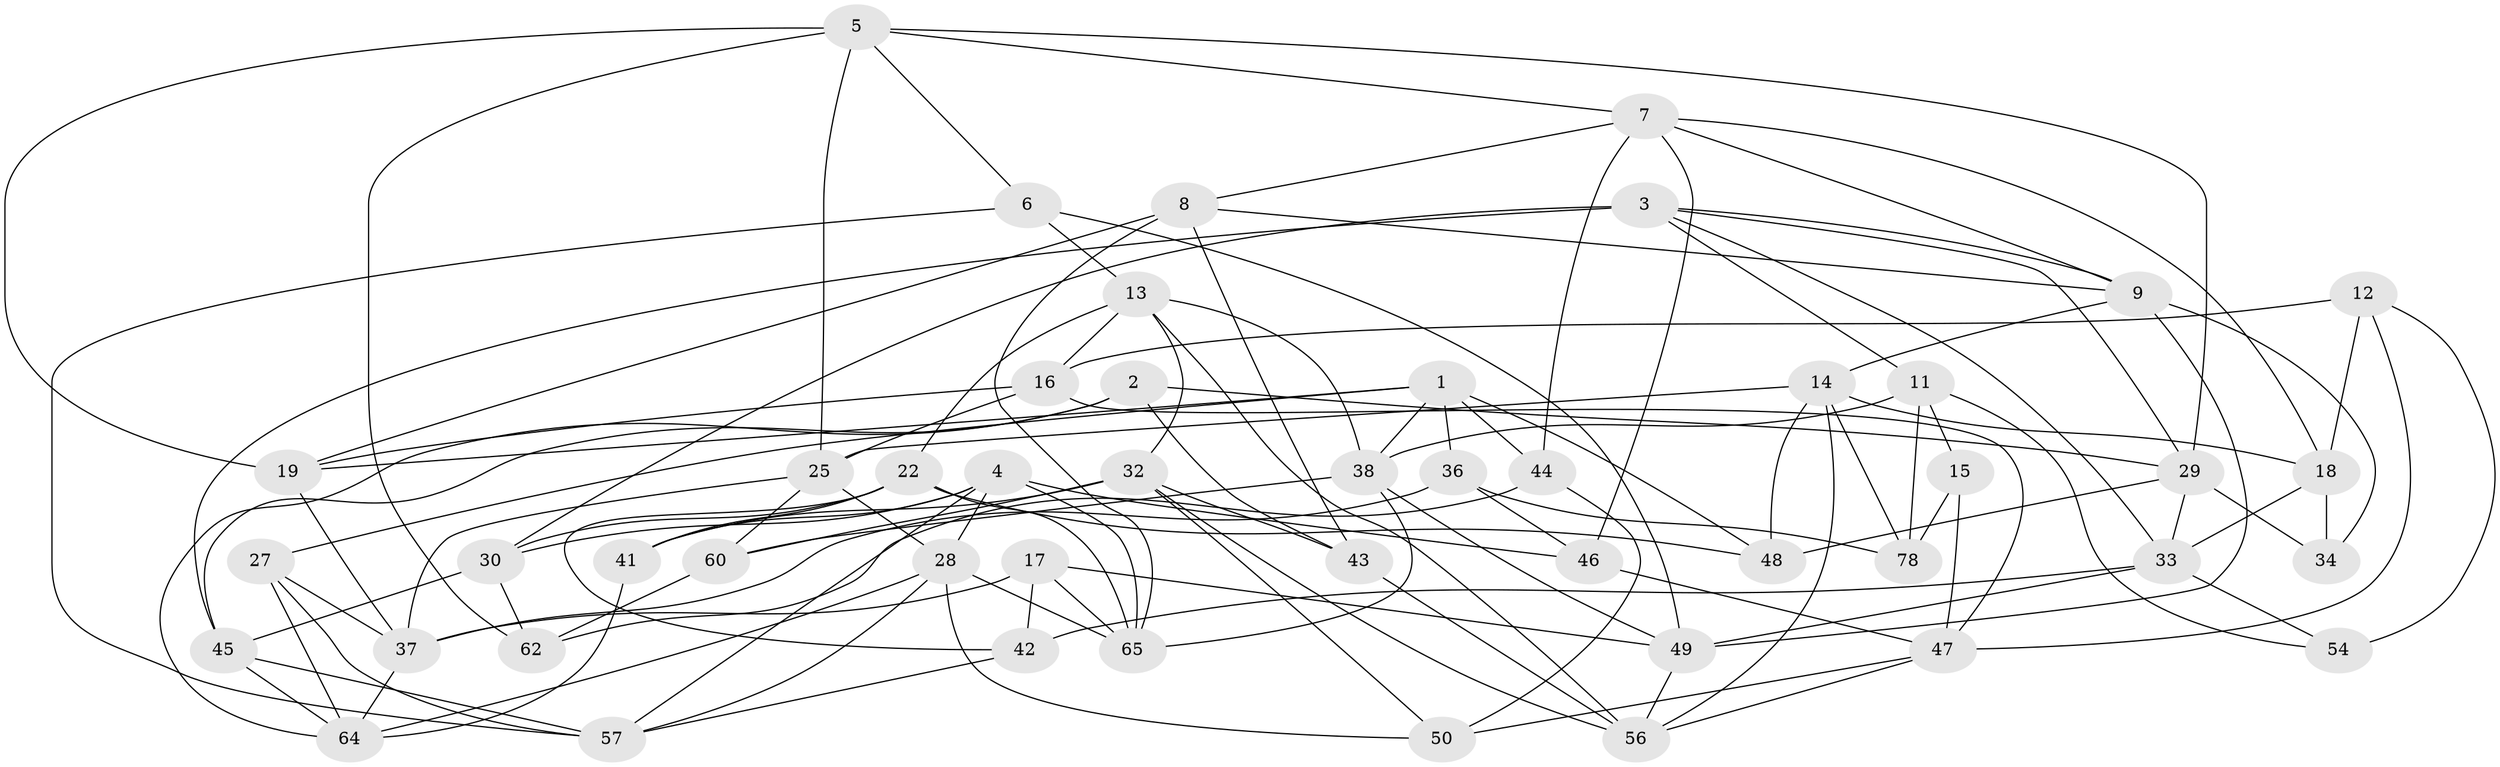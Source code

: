 // Generated by graph-tools (version 1.1) at 2025/52/02/27/25 19:52:31]
// undirected, 48 vertices, 120 edges
graph export_dot {
graph [start="1"]
  node [color=gray90,style=filled];
  1 [super="+23"];
  2;
  3 [super="+24"];
  4 [super="+10"];
  5 [super="+20"];
  6;
  7 [super="+74"];
  8 [super="+31"];
  9 [super="+76"];
  11 [super="+21"];
  12 [super="+73"];
  13 [super="+40"];
  14 [super="+59"];
  15;
  16 [super="+26"];
  17;
  18 [super="+55"];
  19 [super="+51"];
  22 [super="+52"];
  25 [super="+35"];
  27;
  28 [super="+70"];
  29 [super="+69"];
  30 [super="+63"];
  32 [super="+77"];
  33 [super="+58"];
  34;
  36;
  37 [super="+39"];
  38 [super="+53"];
  41;
  42;
  43;
  44;
  45 [super="+61"];
  46;
  47 [super="+75"];
  48;
  49 [super="+72"];
  50;
  54;
  56 [super="+66"];
  57 [super="+67"];
  60;
  62;
  64 [super="+68"];
  65 [super="+71"];
  78;
  1 -- 27;
  1 -- 44;
  1 -- 38;
  1 -- 48;
  1 -- 36;
  1 -- 19;
  2 -- 45;
  2 -- 43;
  2 -- 64;
  2 -- 29;
  3 -- 29;
  3 -- 9;
  3 -- 33;
  3 -- 11;
  3 -- 30;
  3 -- 45;
  4 -- 65;
  4 -- 41;
  4 -- 28;
  4 -- 46;
  4 -- 30;
  4 -- 57;
  5 -- 7;
  5 -- 25;
  5 -- 62;
  5 -- 29;
  5 -- 19;
  5 -- 6;
  6 -- 13;
  6 -- 49;
  6 -- 57;
  7 -- 44;
  7 -- 8;
  7 -- 9;
  7 -- 18;
  7 -- 46;
  8 -- 65;
  8 -- 43;
  8 -- 19 [weight=2];
  8 -- 9;
  9 -- 49;
  9 -- 14;
  9 -- 34;
  11 -- 15 [weight=2];
  11 -- 38;
  11 -- 78;
  11 -- 54;
  12 -- 18;
  12 -- 54 [weight=2];
  12 -- 47;
  12 -- 16 [weight=2];
  13 -- 32;
  13 -- 16;
  13 -- 38;
  13 -- 56;
  13 -- 22;
  14 -- 48;
  14 -- 18;
  14 -- 25;
  14 -- 78;
  14 -- 56;
  15 -- 47;
  15 -- 78;
  16 -- 47;
  16 -- 25;
  16 -- 19;
  17 -- 42;
  17 -- 49;
  17 -- 65;
  17 -- 37;
  18 -- 34 [weight=2];
  18 -- 33;
  19 -- 37;
  22 -- 48;
  22 -- 42;
  22 -- 65;
  22 -- 41;
  22 -- 30;
  25 -- 37;
  25 -- 60;
  25 -- 28;
  27 -- 64;
  27 -- 57;
  27 -- 37;
  28 -- 57;
  28 -- 65;
  28 -- 50;
  28 -- 64;
  29 -- 34;
  29 -- 48;
  29 -- 33;
  30 -- 45 [weight=2];
  30 -- 62;
  32 -- 50;
  32 -- 41;
  32 -- 56;
  32 -- 43;
  32 -- 60;
  33 -- 49;
  33 -- 42;
  33 -- 54;
  36 -- 37;
  36 -- 78;
  36 -- 46;
  37 -- 64;
  38 -- 49;
  38 -- 65;
  38 -- 60;
  41 -- 64;
  42 -- 57;
  43 -- 56;
  44 -- 50;
  44 -- 62;
  45 -- 64;
  45 -- 57;
  46 -- 47;
  47 -- 50;
  47 -- 56;
  49 -- 56;
  60 -- 62;
}

